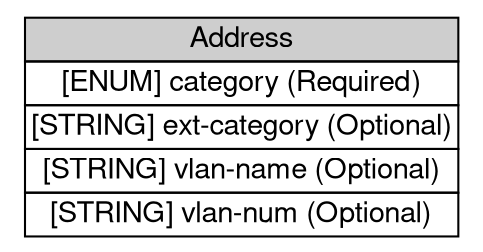 digraph Address {
	graph [bb="0,0,222,113",
		rankdir=LR
	];
	node [label="\N"];
	Address	 [height=1.5694,
		label=<<table BORDER="0" CELLBORDER="1" CELLSPACING="0"> <tr> <td BGCOLOR="#CECECE" HREF="/html/IODEFv1/Address.html" TITLE="The Address class represents a hardware (layer-2), network (layer-3), or application (layer-7) address. "><FONT FACE="Nimbus Sans L">Address</FONT></td> </tr>" %<tr><td  HREF="/html/IODEFv1/Address.html" TITLE="The type of address represented.  The permitted values for this attribute are shown below.  The default value is &quot;ipv4-addr&quot;."><FONT FACE="Nimbus Sans L">[ENUM] category (Required)</FONT></td></tr>%<tr><td  HREF="/html/IODEFv1/Address.html" TITLE="A means by which to extend the category attribute.  See Section 5.1."><FONT FACE="Nimbus Sans L">[STRING] ext-category (Optional)</FONT></td></tr>%<tr><td  HREF="/html/IODEFv1/Address.html" TITLE="The name of the Virtual LAN to which the address belongs."><FONT FACE="Nimbus Sans L">[STRING] vlan-name (Optional)</FONT></td></tr>%<tr><td  HREF="/html/IODEFv1/Address.html" TITLE="The number of the Virtual LAN to which the address belongs."><FONT FACE="Nimbus Sans L">[STRING] vlan-num (Optional)</FONT></td></tr>%</table>>,
		pos="111,56.5",
		shape=plaintext,
		width=3.0833];
}
